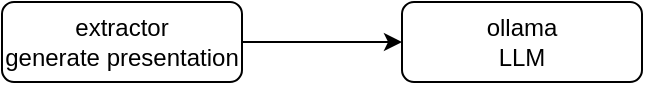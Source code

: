 <mxfile>
    <diagram id="b4l8AiMKVdJLUvFwLziP" name="Page-1">
        <mxGraphModel dx="690" dy="335" grid="1" gridSize="10" guides="1" tooltips="1" connect="1" arrows="1" fold="1" page="1" pageScale="1" pageWidth="850" pageHeight="1100" math="0" shadow="0">
            <root>
                <mxCell id="0"/>
                <mxCell id="1" parent="0"/>
                <mxCell id="4" style="edgeStyle=none;html=1;entryX=0;entryY=0.5;entryDx=0;entryDy=0;" edge="1" parent="1" source="2" target="3">
                    <mxGeometry relative="1" as="geometry"/>
                </mxCell>
                <mxCell id="2" value="extractor&lt;div&gt;generate presentation&lt;/div&gt;" style="rounded=1;whiteSpace=wrap;html=1;" vertex="1" parent="1">
                    <mxGeometry x="240" y="200" width="120" height="40" as="geometry"/>
                </mxCell>
                <mxCell id="3" value="ollama&lt;div&gt;LLM&lt;/div&gt;" style="rounded=1;whiteSpace=wrap;html=1;" vertex="1" parent="1">
                    <mxGeometry x="440" y="200" width="120" height="40" as="geometry"/>
                </mxCell>
            </root>
        </mxGraphModel>
    </diagram>
</mxfile>